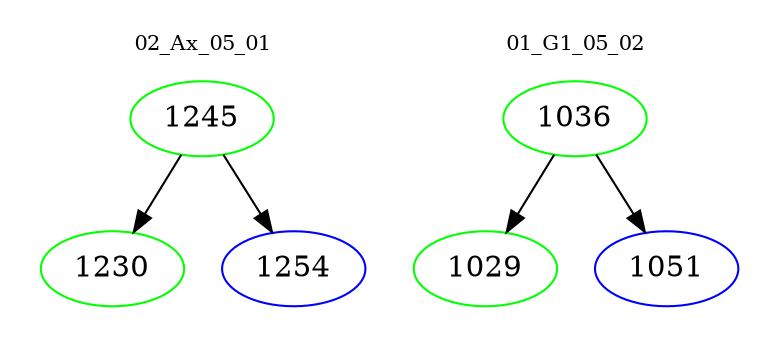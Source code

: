 digraph{
subgraph cluster_0 {
color = white
label = "02_Ax_05_01";
fontsize=10;
T0_1245 [label="1245", color="green"]
T0_1245 -> T0_1230 [color="black"]
T0_1230 [label="1230", color="green"]
T0_1245 -> T0_1254 [color="black"]
T0_1254 [label="1254", color="blue"]
}
subgraph cluster_1 {
color = white
label = "01_G1_05_02";
fontsize=10;
T1_1036 [label="1036", color="green"]
T1_1036 -> T1_1029 [color="black"]
T1_1029 [label="1029", color="green"]
T1_1036 -> T1_1051 [color="black"]
T1_1051 [label="1051", color="blue"]
}
}
